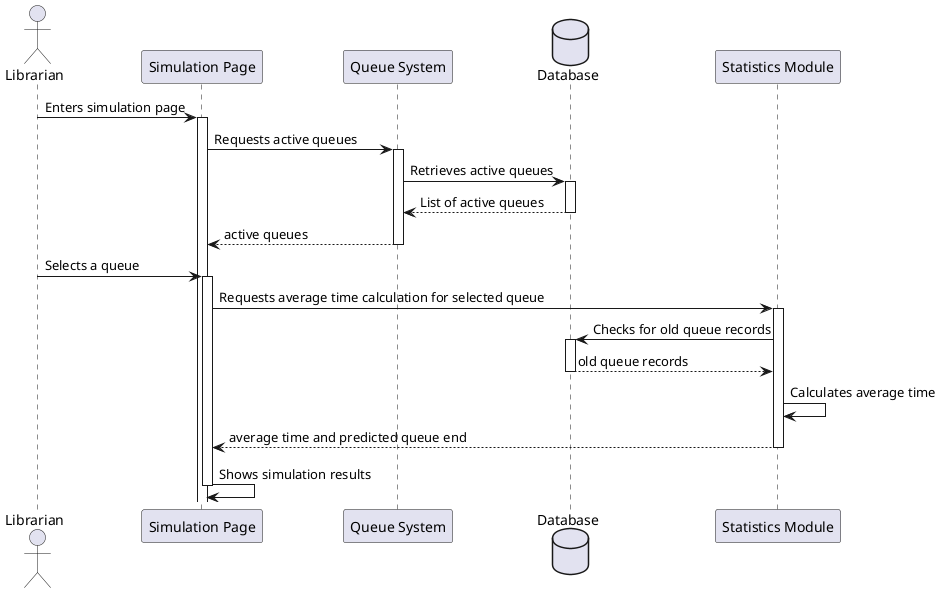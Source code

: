 @startuml
actor "Librarian" as Librarian
participant "Simulation Page" as SimPage
participant "Queue System" as QueueSys
database "Database" as QueueDB
participant "Statistics Module" as StatsMod



Librarian -> SimPage: Enters simulation page

activate SimPage

SimPage -> QueueSys: Requests active queues
activate QueueSys

QueueSys -> QueueDB: Retrieves active queues
activate QueueDB
QueueDB --> QueueSys: List of active queues
deactivate QueueDB

QueueSys --> SimPage:  active queues
deactivate QueueSys

Librarian -> SimPage: Selects a queue
activate SimPage

SimPage -> StatsMod: Requests average time calculation for selected queue
activate StatsMod

StatsMod -> QueueDB: Checks for old queue records
activate QueueDB
QueueDB --> StatsMod:  old queue records
deactivate QueueDB

StatsMod -> StatsMod: Calculates average time
StatsMod --> SimPage:  average time and predicted queue end
deactivate StatsMod

SimPage -> SimPage: Shows simulation results
deactivate SimPage
@enduml
